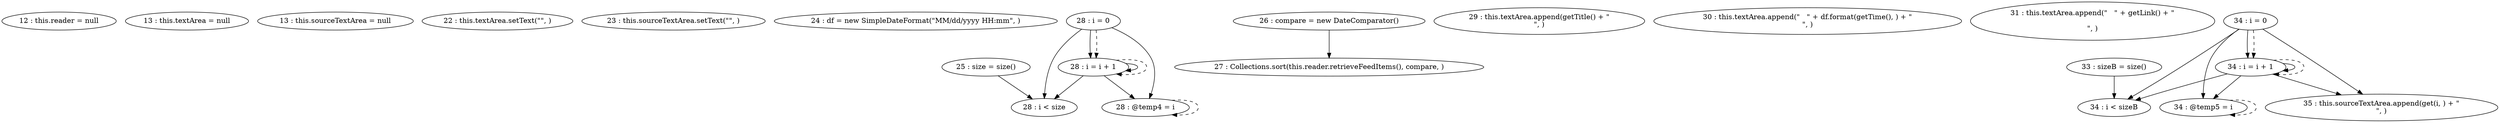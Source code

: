 digraph G {
"12 : this.reader = null"
"13 : this.textArea = null"
"13 : this.sourceTextArea = null"
"22 : this.textArea.setText(\"\", )"
"23 : this.sourceTextArea.setText(\"\", )"
"24 : df = new SimpleDateFormat(\"MM/dd/yyyy HH:mm\", )"
"25 : size = size()"
"25 : size = size()" -> "28 : i < size"
"26 : compare = new DateComparator()"
"26 : compare = new DateComparator()" -> "27 : Collections.sort(this.reader.retrieveFeedItems(), compare, )"
"27 : Collections.sort(this.reader.retrieveFeedItems(), compare, )"
"28 : i = 0"
"28 : i = 0" -> "28 : i < size"
"28 : i = 0" -> "28 : i = i + 1"
"28 : i = 0" -> "28 : @temp4 = i"
"28 : i = 0" -> "28 : i = i + 1" [style=dashed]
"28 : i < size"
"29 : this.textArea.append(getTitle() + \"\n\", )"
"30 : this.textArea.append(\"   \" + df.format(getTime(), ) + \"\n\", )"
"31 : this.textArea.append(\"   \" + getLink() + \"\n\n\", )"
"28 : @temp4 = i"
"28 : @temp4 = i" -> "28 : @temp4 = i" [style=dashed]
"28 : i = i + 1"
"28 : i = i + 1" -> "28 : i < size"
"28 : i = i + 1" -> "28 : i = i + 1"
"28 : i = i + 1" -> "28 : @temp4 = i"
"28 : i = i + 1" -> "28 : i = i + 1" [style=dashed]
"33 : sizeB = size()"
"33 : sizeB = size()" -> "34 : i < sizeB"
"34 : i = 0"
"34 : i = 0" -> "35 : this.sourceTextArea.append(get(i, ) + \"\n\", )"
"34 : i = 0" -> "34 : i < sizeB"
"34 : i = 0" -> "34 : @temp5 = i"
"34 : i = 0" -> "34 : i = i + 1"
"34 : i = 0" -> "34 : i = i + 1" [style=dashed]
"34 : i < sizeB"
"35 : this.sourceTextArea.append(get(i, ) + \"\n\", )"
"34 : @temp5 = i"
"34 : @temp5 = i" -> "34 : @temp5 = i" [style=dashed]
"34 : i = i + 1"
"34 : i = i + 1" -> "35 : this.sourceTextArea.append(get(i, ) + \"\n\", )"
"34 : i = i + 1" -> "34 : i < sizeB"
"34 : i = i + 1" -> "34 : @temp5 = i"
"34 : i = i + 1" -> "34 : i = i + 1"
"34 : i = i + 1" -> "34 : i = i + 1" [style=dashed]
}